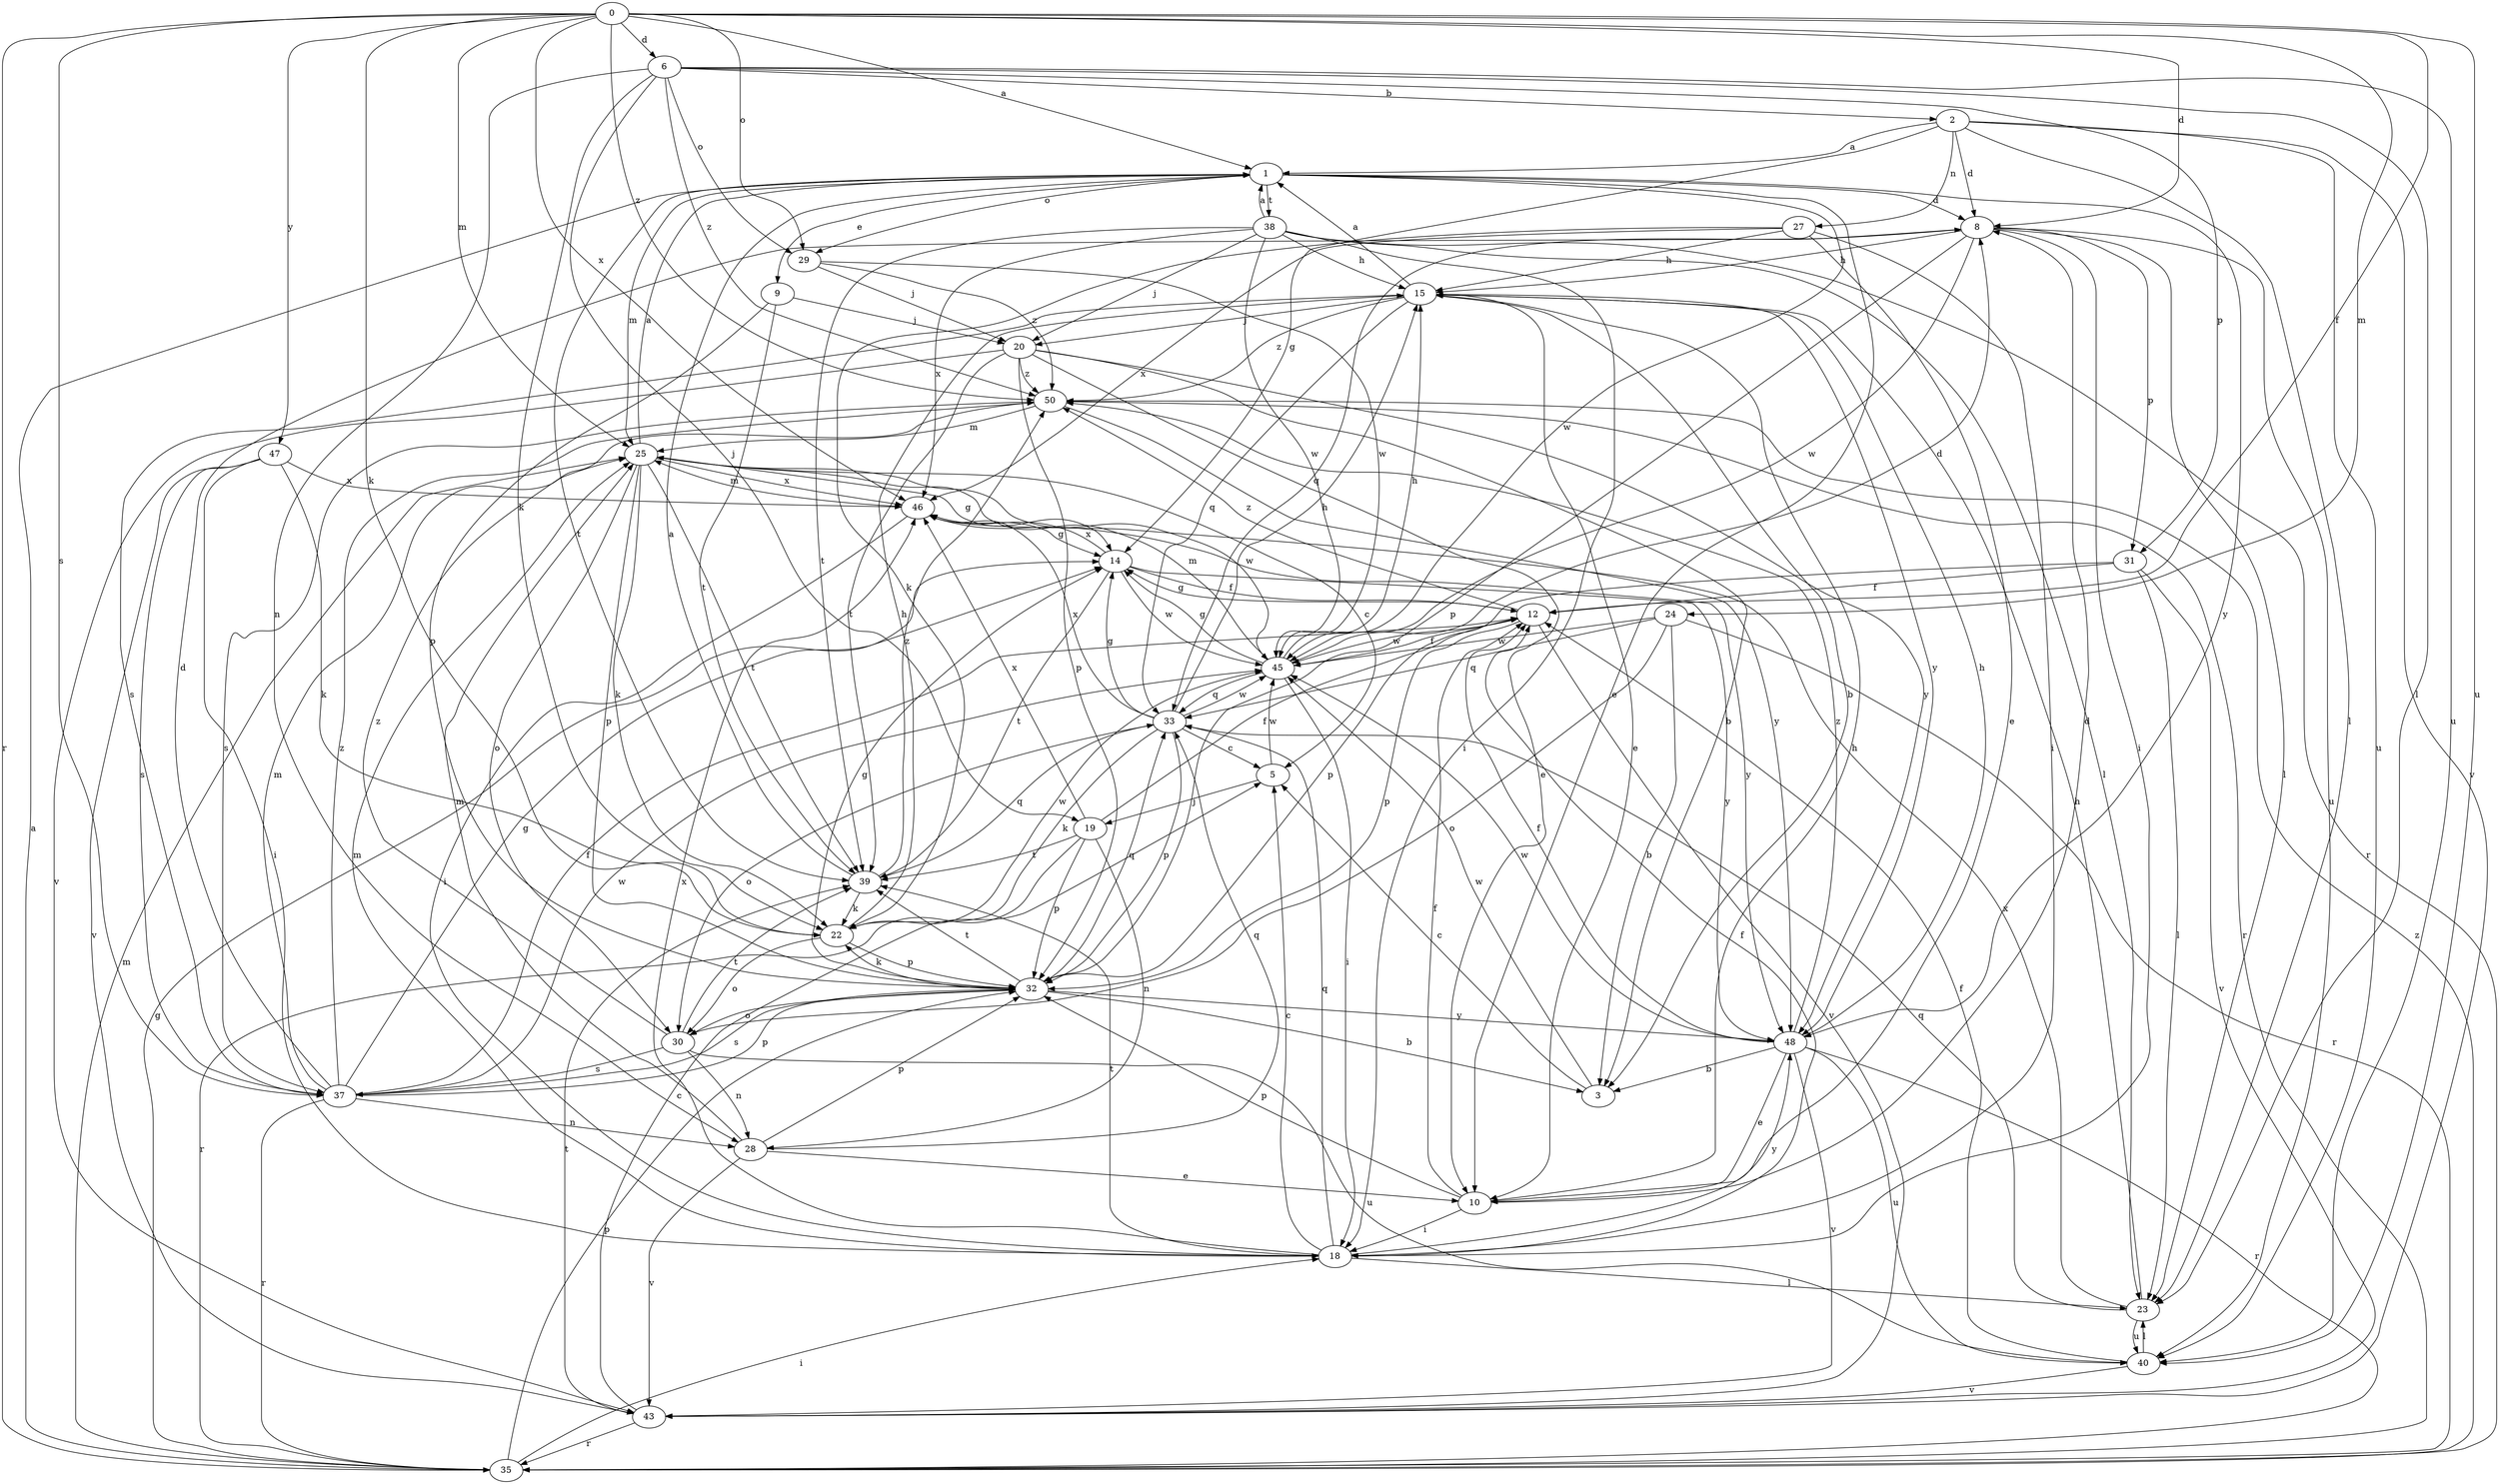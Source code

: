 strict digraph  {
0;
1;
2;
3;
5;
6;
8;
9;
10;
12;
14;
15;
18;
19;
20;
22;
23;
24;
25;
27;
28;
29;
30;
31;
32;
33;
35;
37;
38;
39;
40;
43;
45;
46;
47;
48;
50;
0 -> 1  [label=a];
0 -> 6  [label=d];
0 -> 8  [label=d];
0 -> 12  [label=f];
0 -> 22  [label=k];
0 -> 24  [label=m];
0 -> 25  [label=m];
0 -> 29  [label=o];
0 -> 35  [label=r];
0 -> 37  [label=s];
0 -> 40  [label=u];
0 -> 46  [label=x];
0 -> 47  [label=y];
0 -> 50  [label=z];
1 -> 8  [label=d];
1 -> 9  [label=e];
1 -> 10  [label=e];
1 -> 25  [label=m];
1 -> 29  [label=o];
1 -> 38  [label=t];
1 -> 39  [label=t];
1 -> 45  [label=w];
1 -> 48  [label=y];
2 -> 1  [label=a];
2 -> 8  [label=d];
2 -> 14  [label=g];
2 -> 23  [label=l];
2 -> 27  [label=n];
2 -> 40  [label=u];
2 -> 43  [label=v];
3 -> 5  [label=c];
3 -> 45  [label=w];
5 -> 19  [label=j];
5 -> 45  [label=w];
6 -> 2  [label=b];
6 -> 19  [label=j];
6 -> 22  [label=k];
6 -> 23  [label=l];
6 -> 28  [label=n];
6 -> 29  [label=o];
6 -> 31  [label=p];
6 -> 40  [label=u];
6 -> 50  [label=z];
8 -> 15  [label=h];
8 -> 18  [label=i];
8 -> 23  [label=l];
8 -> 31  [label=p];
8 -> 32  [label=p];
8 -> 33  [label=q];
8 -> 40  [label=u];
8 -> 45  [label=w];
9 -> 20  [label=j];
9 -> 32  [label=p];
9 -> 39  [label=t];
10 -> 8  [label=d];
10 -> 12  [label=f];
10 -> 15  [label=h];
10 -> 18  [label=i];
10 -> 32  [label=p];
12 -> 14  [label=g];
12 -> 32  [label=p];
12 -> 43  [label=v];
12 -> 45  [label=w];
12 -> 50  [label=z];
14 -> 12  [label=f];
14 -> 39  [label=t];
14 -> 45  [label=w];
14 -> 46  [label=x];
14 -> 48  [label=y];
15 -> 1  [label=a];
15 -> 3  [label=b];
15 -> 10  [label=e];
15 -> 20  [label=j];
15 -> 33  [label=q];
15 -> 37  [label=s];
15 -> 48  [label=y];
15 -> 50  [label=z];
18 -> 5  [label=c];
18 -> 12  [label=f];
18 -> 23  [label=l];
18 -> 25  [label=m];
18 -> 33  [label=q];
18 -> 39  [label=t];
18 -> 46  [label=x];
18 -> 48  [label=y];
19 -> 12  [label=f];
19 -> 28  [label=n];
19 -> 32  [label=p];
19 -> 35  [label=r];
19 -> 39  [label=t];
19 -> 46  [label=x];
20 -> 3  [label=b];
20 -> 10  [label=e];
20 -> 32  [label=p];
20 -> 39  [label=t];
20 -> 43  [label=v];
20 -> 48  [label=y];
20 -> 50  [label=z];
22 -> 15  [label=h];
22 -> 30  [label=o];
22 -> 32  [label=p];
22 -> 45  [label=w];
23 -> 15  [label=h];
23 -> 33  [label=q];
23 -> 40  [label=u];
23 -> 46  [label=x];
24 -> 3  [label=b];
24 -> 30  [label=o];
24 -> 33  [label=q];
24 -> 35  [label=r];
24 -> 45  [label=w];
25 -> 1  [label=a];
25 -> 5  [label=c];
25 -> 14  [label=g];
25 -> 22  [label=k];
25 -> 30  [label=o];
25 -> 32  [label=p];
25 -> 39  [label=t];
25 -> 45  [label=w];
25 -> 46  [label=x];
27 -> 10  [label=e];
27 -> 15  [label=h];
27 -> 18  [label=i];
27 -> 22  [label=k];
27 -> 46  [label=x];
28 -> 10  [label=e];
28 -> 25  [label=m];
28 -> 32  [label=p];
28 -> 33  [label=q];
28 -> 43  [label=v];
29 -> 20  [label=j];
29 -> 45  [label=w];
29 -> 50  [label=z];
30 -> 28  [label=n];
30 -> 37  [label=s];
30 -> 39  [label=t];
30 -> 40  [label=u];
30 -> 50  [label=z];
31 -> 12  [label=f];
31 -> 23  [label=l];
31 -> 32  [label=p];
31 -> 43  [label=v];
32 -> 3  [label=b];
32 -> 14  [label=g];
32 -> 22  [label=k];
32 -> 30  [label=o];
32 -> 33  [label=q];
32 -> 37  [label=s];
32 -> 39  [label=t];
32 -> 48  [label=y];
33 -> 5  [label=c];
33 -> 14  [label=g];
33 -> 15  [label=h];
33 -> 22  [label=k];
33 -> 30  [label=o];
33 -> 32  [label=p];
33 -> 45  [label=w];
33 -> 46  [label=x];
35 -> 1  [label=a];
35 -> 14  [label=g];
35 -> 18  [label=i];
35 -> 25  [label=m];
35 -> 32  [label=p];
35 -> 50  [label=z];
37 -> 8  [label=d];
37 -> 12  [label=f];
37 -> 14  [label=g];
37 -> 25  [label=m];
37 -> 28  [label=n];
37 -> 32  [label=p];
37 -> 35  [label=r];
37 -> 45  [label=w];
37 -> 50  [label=z];
38 -> 1  [label=a];
38 -> 15  [label=h];
38 -> 18  [label=i];
38 -> 20  [label=j];
38 -> 23  [label=l];
38 -> 35  [label=r];
38 -> 39  [label=t];
38 -> 45  [label=w];
38 -> 46  [label=x];
39 -> 1  [label=a];
39 -> 22  [label=k];
39 -> 33  [label=q];
39 -> 50  [label=z];
40 -> 12  [label=f];
40 -> 23  [label=l];
40 -> 43  [label=v];
43 -> 5  [label=c];
43 -> 35  [label=r];
43 -> 39  [label=t];
45 -> 8  [label=d];
45 -> 12  [label=f];
45 -> 14  [label=g];
45 -> 15  [label=h];
45 -> 18  [label=i];
45 -> 25  [label=m];
45 -> 33  [label=q];
46 -> 14  [label=g];
46 -> 18  [label=i];
46 -> 25  [label=m];
46 -> 48  [label=y];
47 -> 18  [label=i];
47 -> 22  [label=k];
47 -> 37  [label=s];
47 -> 43  [label=v];
47 -> 46  [label=x];
48 -> 3  [label=b];
48 -> 10  [label=e];
48 -> 12  [label=f];
48 -> 15  [label=h];
48 -> 35  [label=r];
48 -> 40  [label=u];
48 -> 43  [label=v];
48 -> 45  [label=w];
48 -> 50  [label=z];
50 -> 25  [label=m];
50 -> 35  [label=r];
50 -> 37  [label=s];
50 -> 48  [label=y];
}
